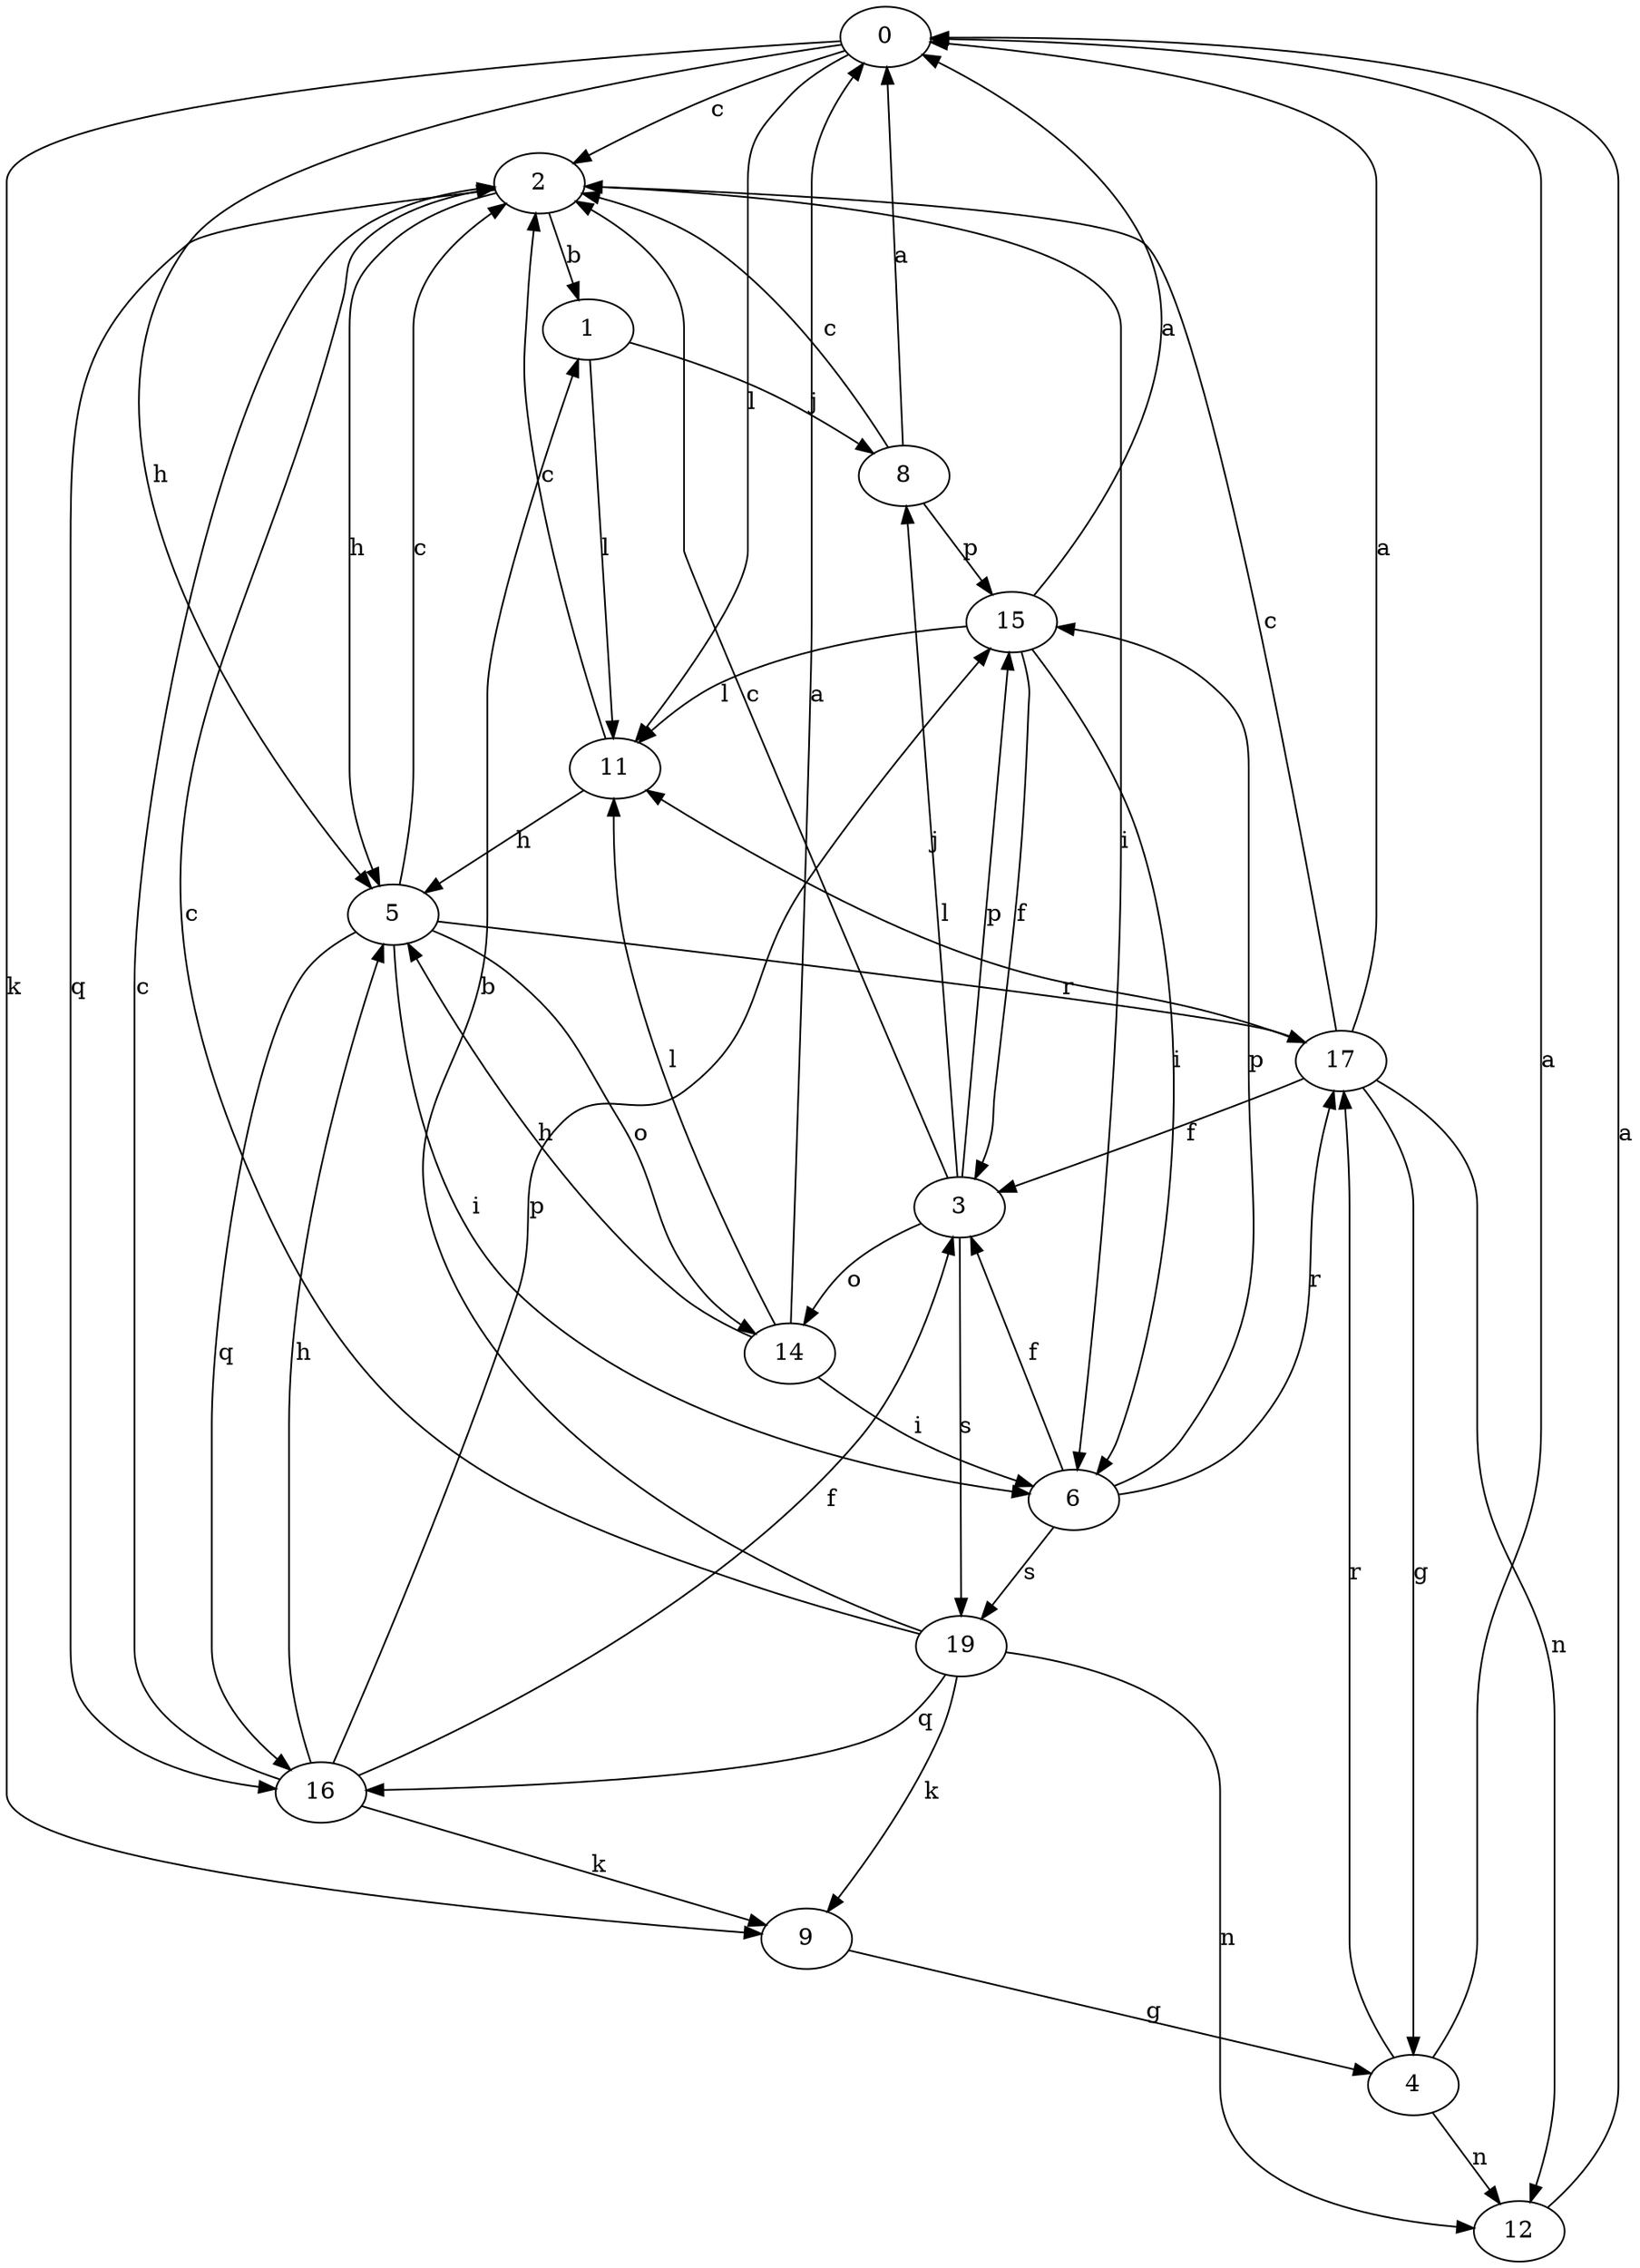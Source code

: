 strict digraph  {
0;
1;
2;
3;
4;
5;
6;
8;
9;
11;
12;
14;
15;
16;
17;
19;
0 -> 2  [label=c];
0 -> 5  [label=h];
0 -> 9  [label=k];
0 -> 11  [label=l];
1 -> 8  [label=j];
1 -> 11  [label=l];
2 -> 1  [label=b];
2 -> 5  [label=h];
2 -> 6  [label=i];
2 -> 16  [label=q];
3 -> 2  [label=c];
3 -> 8  [label=j];
3 -> 14  [label=o];
3 -> 15  [label=p];
3 -> 19  [label=s];
4 -> 0  [label=a];
4 -> 12  [label=n];
4 -> 17  [label=r];
5 -> 2  [label=c];
5 -> 6  [label=i];
5 -> 14  [label=o];
5 -> 16  [label=q];
5 -> 17  [label=r];
6 -> 3  [label=f];
6 -> 15  [label=p];
6 -> 17  [label=r];
6 -> 19  [label=s];
8 -> 0  [label=a];
8 -> 2  [label=c];
8 -> 15  [label=p];
9 -> 4  [label=g];
11 -> 2  [label=c];
11 -> 5  [label=h];
12 -> 0  [label=a];
14 -> 0  [label=a];
14 -> 5  [label=h];
14 -> 6  [label=i];
14 -> 11  [label=l];
15 -> 0  [label=a];
15 -> 3  [label=f];
15 -> 6  [label=i];
15 -> 11  [label=l];
16 -> 2  [label=c];
16 -> 3  [label=f];
16 -> 5  [label=h];
16 -> 9  [label=k];
16 -> 15  [label=p];
17 -> 0  [label=a];
17 -> 2  [label=c];
17 -> 3  [label=f];
17 -> 4  [label=g];
17 -> 11  [label=l];
17 -> 12  [label=n];
19 -> 1  [label=b];
19 -> 2  [label=c];
19 -> 9  [label=k];
19 -> 12  [label=n];
19 -> 16  [label=q];
}

